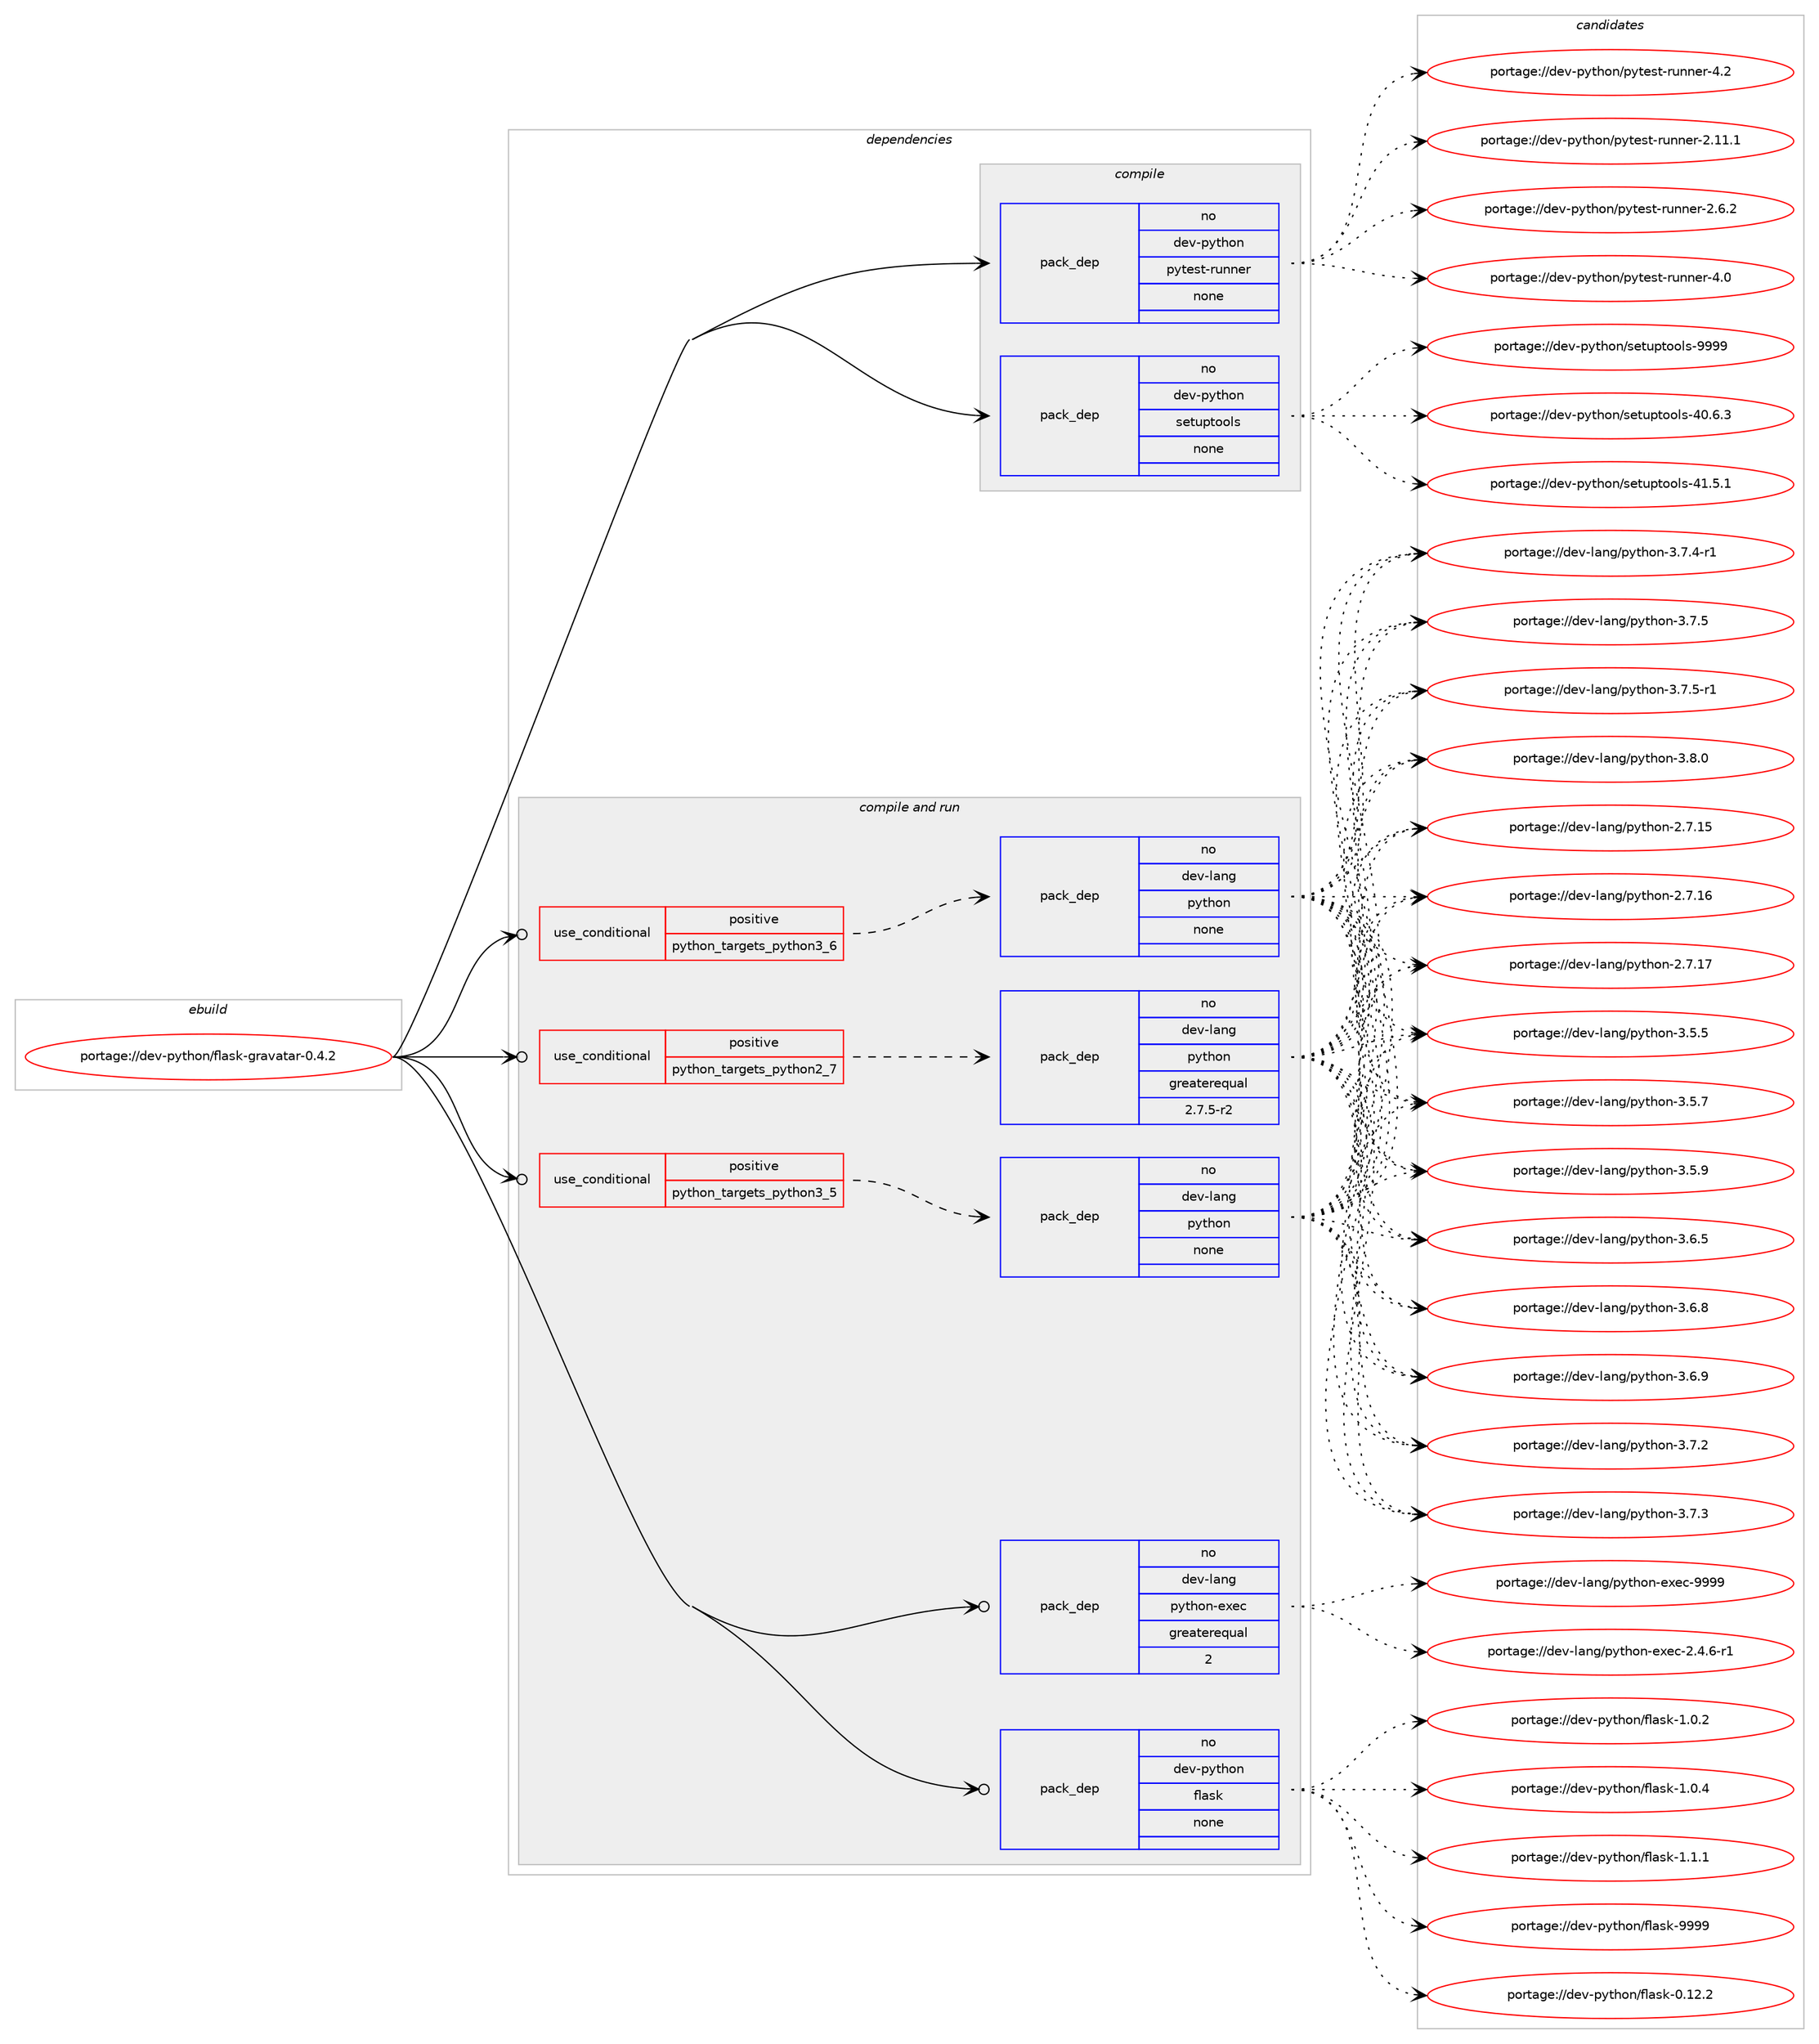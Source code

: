digraph prolog {

# *************
# Graph options
# *************

newrank=true;
concentrate=true;
compound=true;
graph [rankdir=LR,fontname=Helvetica,fontsize=10,ranksep=1.5];#, ranksep=2.5, nodesep=0.2];
edge  [arrowhead=vee];
node  [fontname=Helvetica,fontsize=10];

# **********
# The ebuild
# **********

subgraph cluster_leftcol {
color=gray;
rank=same;
label=<<i>ebuild</i>>;
id [label="portage://dev-python/flask-gravatar-0.4.2", color=red, width=4, href="../dev-python/flask-gravatar-0.4.2.svg"];
}

# ****************
# The dependencies
# ****************

subgraph cluster_midcol {
color=gray;
label=<<i>dependencies</i>>;
subgraph cluster_compile {
fillcolor="#eeeeee";
style=filled;
label=<<i>compile</i>>;
subgraph pack107707 {
dependency139732 [label=<<TABLE BORDER="0" CELLBORDER="1" CELLSPACING="0" CELLPADDING="4" WIDTH="220"><TR><TD ROWSPAN="6" CELLPADDING="30">pack_dep</TD></TR><TR><TD WIDTH="110">no</TD></TR><TR><TD>dev-python</TD></TR><TR><TD>pytest-runner</TD></TR><TR><TD>none</TD></TR><TR><TD></TD></TR></TABLE>>, shape=none, color=blue];
}
id:e -> dependency139732:w [weight=20,style="solid",arrowhead="vee"];
subgraph pack107708 {
dependency139733 [label=<<TABLE BORDER="0" CELLBORDER="1" CELLSPACING="0" CELLPADDING="4" WIDTH="220"><TR><TD ROWSPAN="6" CELLPADDING="30">pack_dep</TD></TR><TR><TD WIDTH="110">no</TD></TR><TR><TD>dev-python</TD></TR><TR><TD>setuptools</TD></TR><TR><TD>none</TD></TR><TR><TD></TD></TR></TABLE>>, shape=none, color=blue];
}
id:e -> dependency139733:w [weight=20,style="solid",arrowhead="vee"];
}
subgraph cluster_compileandrun {
fillcolor="#eeeeee";
style=filled;
label=<<i>compile and run</i>>;
subgraph cond28709 {
dependency139734 [label=<<TABLE BORDER="0" CELLBORDER="1" CELLSPACING="0" CELLPADDING="4"><TR><TD ROWSPAN="3" CELLPADDING="10">use_conditional</TD></TR><TR><TD>positive</TD></TR><TR><TD>python_targets_python2_7</TD></TR></TABLE>>, shape=none, color=red];
subgraph pack107709 {
dependency139735 [label=<<TABLE BORDER="0" CELLBORDER="1" CELLSPACING="0" CELLPADDING="4" WIDTH="220"><TR><TD ROWSPAN="6" CELLPADDING="30">pack_dep</TD></TR><TR><TD WIDTH="110">no</TD></TR><TR><TD>dev-lang</TD></TR><TR><TD>python</TD></TR><TR><TD>greaterequal</TD></TR><TR><TD>2.7.5-r2</TD></TR></TABLE>>, shape=none, color=blue];
}
dependency139734:e -> dependency139735:w [weight=20,style="dashed",arrowhead="vee"];
}
id:e -> dependency139734:w [weight=20,style="solid",arrowhead="odotvee"];
subgraph cond28710 {
dependency139736 [label=<<TABLE BORDER="0" CELLBORDER="1" CELLSPACING="0" CELLPADDING="4"><TR><TD ROWSPAN="3" CELLPADDING="10">use_conditional</TD></TR><TR><TD>positive</TD></TR><TR><TD>python_targets_python3_5</TD></TR></TABLE>>, shape=none, color=red];
subgraph pack107710 {
dependency139737 [label=<<TABLE BORDER="0" CELLBORDER="1" CELLSPACING="0" CELLPADDING="4" WIDTH="220"><TR><TD ROWSPAN="6" CELLPADDING="30">pack_dep</TD></TR><TR><TD WIDTH="110">no</TD></TR><TR><TD>dev-lang</TD></TR><TR><TD>python</TD></TR><TR><TD>none</TD></TR><TR><TD></TD></TR></TABLE>>, shape=none, color=blue];
}
dependency139736:e -> dependency139737:w [weight=20,style="dashed",arrowhead="vee"];
}
id:e -> dependency139736:w [weight=20,style="solid",arrowhead="odotvee"];
subgraph cond28711 {
dependency139738 [label=<<TABLE BORDER="0" CELLBORDER="1" CELLSPACING="0" CELLPADDING="4"><TR><TD ROWSPAN="3" CELLPADDING="10">use_conditional</TD></TR><TR><TD>positive</TD></TR><TR><TD>python_targets_python3_6</TD></TR></TABLE>>, shape=none, color=red];
subgraph pack107711 {
dependency139739 [label=<<TABLE BORDER="0" CELLBORDER="1" CELLSPACING="0" CELLPADDING="4" WIDTH="220"><TR><TD ROWSPAN="6" CELLPADDING="30">pack_dep</TD></TR><TR><TD WIDTH="110">no</TD></TR><TR><TD>dev-lang</TD></TR><TR><TD>python</TD></TR><TR><TD>none</TD></TR><TR><TD></TD></TR></TABLE>>, shape=none, color=blue];
}
dependency139738:e -> dependency139739:w [weight=20,style="dashed",arrowhead="vee"];
}
id:e -> dependency139738:w [weight=20,style="solid",arrowhead="odotvee"];
subgraph pack107712 {
dependency139740 [label=<<TABLE BORDER="0" CELLBORDER="1" CELLSPACING="0" CELLPADDING="4" WIDTH="220"><TR><TD ROWSPAN="6" CELLPADDING="30">pack_dep</TD></TR><TR><TD WIDTH="110">no</TD></TR><TR><TD>dev-lang</TD></TR><TR><TD>python-exec</TD></TR><TR><TD>greaterequal</TD></TR><TR><TD>2</TD></TR></TABLE>>, shape=none, color=blue];
}
id:e -> dependency139740:w [weight=20,style="solid",arrowhead="odotvee"];
subgraph pack107713 {
dependency139741 [label=<<TABLE BORDER="0" CELLBORDER="1" CELLSPACING="0" CELLPADDING="4" WIDTH="220"><TR><TD ROWSPAN="6" CELLPADDING="30">pack_dep</TD></TR><TR><TD WIDTH="110">no</TD></TR><TR><TD>dev-python</TD></TR><TR><TD>flask</TD></TR><TR><TD>none</TD></TR><TR><TD></TD></TR></TABLE>>, shape=none, color=blue];
}
id:e -> dependency139741:w [weight=20,style="solid",arrowhead="odotvee"];
}
subgraph cluster_run {
fillcolor="#eeeeee";
style=filled;
label=<<i>run</i>>;
}
}

# **************
# The candidates
# **************

subgraph cluster_choices {
rank=same;
color=gray;
label=<<i>candidates</i>>;

subgraph choice107707 {
color=black;
nodesep=1;
choiceportage10010111845112121116104111110471121211161011151164511411711011010111445504649494649 [label="portage://dev-python/pytest-runner-2.11.1", color=red, width=4,href="../dev-python/pytest-runner-2.11.1.svg"];
choiceportage100101118451121211161041111104711212111610111511645114117110110101114455046544650 [label="portage://dev-python/pytest-runner-2.6.2", color=red, width=4,href="../dev-python/pytest-runner-2.6.2.svg"];
choiceportage10010111845112121116104111110471121211161011151164511411711011010111445524648 [label="portage://dev-python/pytest-runner-4.0", color=red, width=4,href="../dev-python/pytest-runner-4.0.svg"];
choiceportage10010111845112121116104111110471121211161011151164511411711011010111445524650 [label="portage://dev-python/pytest-runner-4.2", color=red, width=4,href="../dev-python/pytest-runner-4.2.svg"];
dependency139732:e -> choiceportage10010111845112121116104111110471121211161011151164511411711011010111445504649494649:w [style=dotted,weight="100"];
dependency139732:e -> choiceportage100101118451121211161041111104711212111610111511645114117110110101114455046544650:w [style=dotted,weight="100"];
dependency139732:e -> choiceportage10010111845112121116104111110471121211161011151164511411711011010111445524648:w [style=dotted,weight="100"];
dependency139732:e -> choiceportage10010111845112121116104111110471121211161011151164511411711011010111445524650:w [style=dotted,weight="100"];
}
subgraph choice107708 {
color=black;
nodesep=1;
choiceportage100101118451121211161041111104711510111611711211611111110811545524846544651 [label="portage://dev-python/setuptools-40.6.3", color=red, width=4,href="../dev-python/setuptools-40.6.3.svg"];
choiceportage100101118451121211161041111104711510111611711211611111110811545524946534649 [label="portage://dev-python/setuptools-41.5.1", color=red, width=4,href="../dev-python/setuptools-41.5.1.svg"];
choiceportage10010111845112121116104111110471151011161171121161111111081154557575757 [label="portage://dev-python/setuptools-9999", color=red, width=4,href="../dev-python/setuptools-9999.svg"];
dependency139733:e -> choiceportage100101118451121211161041111104711510111611711211611111110811545524846544651:w [style=dotted,weight="100"];
dependency139733:e -> choiceportage100101118451121211161041111104711510111611711211611111110811545524946534649:w [style=dotted,weight="100"];
dependency139733:e -> choiceportage10010111845112121116104111110471151011161171121161111111081154557575757:w [style=dotted,weight="100"];
}
subgraph choice107709 {
color=black;
nodesep=1;
choiceportage10010111845108971101034711212111610411111045504655464953 [label="portage://dev-lang/python-2.7.15", color=red, width=4,href="../dev-lang/python-2.7.15.svg"];
choiceportage10010111845108971101034711212111610411111045504655464954 [label="portage://dev-lang/python-2.7.16", color=red, width=4,href="../dev-lang/python-2.7.16.svg"];
choiceportage10010111845108971101034711212111610411111045504655464955 [label="portage://dev-lang/python-2.7.17", color=red, width=4,href="../dev-lang/python-2.7.17.svg"];
choiceportage100101118451089711010347112121116104111110455146534653 [label="portage://dev-lang/python-3.5.5", color=red, width=4,href="../dev-lang/python-3.5.5.svg"];
choiceportage100101118451089711010347112121116104111110455146534655 [label="portage://dev-lang/python-3.5.7", color=red, width=4,href="../dev-lang/python-3.5.7.svg"];
choiceportage100101118451089711010347112121116104111110455146534657 [label="portage://dev-lang/python-3.5.9", color=red, width=4,href="../dev-lang/python-3.5.9.svg"];
choiceportage100101118451089711010347112121116104111110455146544653 [label="portage://dev-lang/python-3.6.5", color=red, width=4,href="../dev-lang/python-3.6.5.svg"];
choiceportage100101118451089711010347112121116104111110455146544656 [label="portage://dev-lang/python-3.6.8", color=red, width=4,href="../dev-lang/python-3.6.8.svg"];
choiceportage100101118451089711010347112121116104111110455146544657 [label="portage://dev-lang/python-3.6.9", color=red, width=4,href="../dev-lang/python-3.6.9.svg"];
choiceportage100101118451089711010347112121116104111110455146554650 [label="portage://dev-lang/python-3.7.2", color=red, width=4,href="../dev-lang/python-3.7.2.svg"];
choiceportage100101118451089711010347112121116104111110455146554651 [label="portage://dev-lang/python-3.7.3", color=red, width=4,href="../dev-lang/python-3.7.3.svg"];
choiceportage1001011184510897110103471121211161041111104551465546524511449 [label="portage://dev-lang/python-3.7.4-r1", color=red, width=4,href="../dev-lang/python-3.7.4-r1.svg"];
choiceportage100101118451089711010347112121116104111110455146554653 [label="portage://dev-lang/python-3.7.5", color=red, width=4,href="../dev-lang/python-3.7.5.svg"];
choiceportage1001011184510897110103471121211161041111104551465546534511449 [label="portage://dev-lang/python-3.7.5-r1", color=red, width=4,href="../dev-lang/python-3.7.5-r1.svg"];
choiceportage100101118451089711010347112121116104111110455146564648 [label="portage://dev-lang/python-3.8.0", color=red, width=4,href="../dev-lang/python-3.8.0.svg"];
dependency139735:e -> choiceportage10010111845108971101034711212111610411111045504655464953:w [style=dotted,weight="100"];
dependency139735:e -> choiceportage10010111845108971101034711212111610411111045504655464954:w [style=dotted,weight="100"];
dependency139735:e -> choiceportage10010111845108971101034711212111610411111045504655464955:w [style=dotted,weight="100"];
dependency139735:e -> choiceportage100101118451089711010347112121116104111110455146534653:w [style=dotted,weight="100"];
dependency139735:e -> choiceportage100101118451089711010347112121116104111110455146534655:w [style=dotted,weight="100"];
dependency139735:e -> choiceportage100101118451089711010347112121116104111110455146534657:w [style=dotted,weight="100"];
dependency139735:e -> choiceportage100101118451089711010347112121116104111110455146544653:w [style=dotted,weight="100"];
dependency139735:e -> choiceportage100101118451089711010347112121116104111110455146544656:w [style=dotted,weight="100"];
dependency139735:e -> choiceportage100101118451089711010347112121116104111110455146544657:w [style=dotted,weight="100"];
dependency139735:e -> choiceportage100101118451089711010347112121116104111110455146554650:w [style=dotted,weight="100"];
dependency139735:e -> choiceportage100101118451089711010347112121116104111110455146554651:w [style=dotted,weight="100"];
dependency139735:e -> choiceportage1001011184510897110103471121211161041111104551465546524511449:w [style=dotted,weight="100"];
dependency139735:e -> choiceportage100101118451089711010347112121116104111110455146554653:w [style=dotted,weight="100"];
dependency139735:e -> choiceportage1001011184510897110103471121211161041111104551465546534511449:w [style=dotted,weight="100"];
dependency139735:e -> choiceportage100101118451089711010347112121116104111110455146564648:w [style=dotted,weight="100"];
}
subgraph choice107710 {
color=black;
nodesep=1;
choiceportage10010111845108971101034711212111610411111045504655464953 [label="portage://dev-lang/python-2.7.15", color=red, width=4,href="../dev-lang/python-2.7.15.svg"];
choiceportage10010111845108971101034711212111610411111045504655464954 [label="portage://dev-lang/python-2.7.16", color=red, width=4,href="../dev-lang/python-2.7.16.svg"];
choiceportage10010111845108971101034711212111610411111045504655464955 [label="portage://dev-lang/python-2.7.17", color=red, width=4,href="../dev-lang/python-2.7.17.svg"];
choiceportage100101118451089711010347112121116104111110455146534653 [label="portage://dev-lang/python-3.5.5", color=red, width=4,href="../dev-lang/python-3.5.5.svg"];
choiceportage100101118451089711010347112121116104111110455146534655 [label="portage://dev-lang/python-3.5.7", color=red, width=4,href="../dev-lang/python-3.5.7.svg"];
choiceportage100101118451089711010347112121116104111110455146534657 [label="portage://dev-lang/python-3.5.9", color=red, width=4,href="../dev-lang/python-3.5.9.svg"];
choiceportage100101118451089711010347112121116104111110455146544653 [label="portage://dev-lang/python-3.6.5", color=red, width=4,href="../dev-lang/python-3.6.5.svg"];
choiceportage100101118451089711010347112121116104111110455146544656 [label="portage://dev-lang/python-3.6.8", color=red, width=4,href="../dev-lang/python-3.6.8.svg"];
choiceportage100101118451089711010347112121116104111110455146544657 [label="portage://dev-lang/python-3.6.9", color=red, width=4,href="../dev-lang/python-3.6.9.svg"];
choiceportage100101118451089711010347112121116104111110455146554650 [label="portage://dev-lang/python-3.7.2", color=red, width=4,href="../dev-lang/python-3.7.2.svg"];
choiceportage100101118451089711010347112121116104111110455146554651 [label="portage://dev-lang/python-3.7.3", color=red, width=4,href="../dev-lang/python-3.7.3.svg"];
choiceportage1001011184510897110103471121211161041111104551465546524511449 [label="portage://dev-lang/python-3.7.4-r1", color=red, width=4,href="../dev-lang/python-3.7.4-r1.svg"];
choiceportage100101118451089711010347112121116104111110455146554653 [label="portage://dev-lang/python-3.7.5", color=red, width=4,href="../dev-lang/python-3.7.5.svg"];
choiceportage1001011184510897110103471121211161041111104551465546534511449 [label="portage://dev-lang/python-3.7.5-r1", color=red, width=4,href="../dev-lang/python-3.7.5-r1.svg"];
choiceportage100101118451089711010347112121116104111110455146564648 [label="portage://dev-lang/python-3.8.0", color=red, width=4,href="../dev-lang/python-3.8.0.svg"];
dependency139737:e -> choiceportage10010111845108971101034711212111610411111045504655464953:w [style=dotted,weight="100"];
dependency139737:e -> choiceportage10010111845108971101034711212111610411111045504655464954:w [style=dotted,weight="100"];
dependency139737:e -> choiceportage10010111845108971101034711212111610411111045504655464955:w [style=dotted,weight="100"];
dependency139737:e -> choiceportage100101118451089711010347112121116104111110455146534653:w [style=dotted,weight="100"];
dependency139737:e -> choiceportage100101118451089711010347112121116104111110455146534655:w [style=dotted,weight="100"];
dependency139737:e -> choiceportage100101118451089711010347112121116104111110455146534657:w [style=dotted,weight="100"];
dependency139737:e -> choiceportage100101118451089711010347112121116104111110455146544653:w [style=dotted,weight="100"];
dependency139737:e -> choiceportage100101118451089711010347112121116104111110455146544656:w [style=dotted,weight="100"];
dependency139737:e -> choiceportage100101118451089711010347112121116104111110455146544657:w [style=dotted,weight="100"];
dependency139737:e -> choiceportage100101118451089711010347112121116104111110455146554650:w [style=dotted,weight="100"];
dependency139737:e -> choiceportage100101118451089711010347112121116104111110455146554651:w [style=dotted,weight="100"];
dependency139737:e -> choiceportage1001011184510897110103471121211161041111104551465546524511449:w [style=dotted,weight="100"];
dependency139737:e -> choiceportage100101118451089711010347112121116104111110455146554653:w [style=dotted,weight="100"];
dependency139737:e -> choiceportage1001011184510897110103471121211161041111104551465546534511449:w [style=dotted,weight="100"];
dependency139737:e -> choiceportage100101118451089711010347112121116104111110455146564648:w [style=dotted,weight="100"];
}
subgraph choice107711 {
color=black;
nodesep=1;
choiceportage10010111845108971101034711212111610411111045504655464953 [label="portage://dev-lang/python-2.7.15", color=red, width=4,href="../dev-lang/python-2.7.15.svg"];
choiceportage10010111845108971101034711212111610411111045504655464954 [label="portage://dev-lang/python-2.7.16", color=red, width=4,href="../dev-lang/python-2.7.16.svg"];
choiceportage10010111845108971101034711212111610411111045504655464955 [label="portage://dev-lang/python-2.7.17", color=red, width=4,href="../dev-lang/python-2.7.17.svg"];
choiceportage100101118451089711010347112121116104111110455146534653 [label="portage://dev-lang/python-3.5.5", color=red, width=4,href="../dev-lang/python-3.5.5.svg"];
choiceportage100101118451089711010347112121116104111110455146534655 [label="portage://dev-lang/python-3.5.7", color=red, width=4,href="../dev-lang/python-3.5.7.svg"];
choiceportage100101118451089711010347112121116104111110455146534657 [label="portage://dev-lang/python-3.5.9", color=red, width=4,href="../dev-lang/python-3.5.9.svg"];
choiceportage100101118451089711010347112121116104111110455146544653 [label="portage://dev-lang/python-3.6.5", color=red, width=4,href="../dev-lang/python-3.6.5.svg"];
choiceportage100101118451089711010347112121116104111110455146544656 [label="portage://dev-lang/python-3.6.8", color=red, width=4,href="../dev-lang/python-3.6.8.svg"];
choiceportage100101118451089711010347112121116104111110455146544657 [label="portage://dev-lang/python-3.6.9", color=red, width=4,href="../dev-lang/python-3.6.9.svg"];
choiceportage100101118451089711010347112121116104111110455146554650 [label="portage://dev-lang/python-3.7.2", color=red, width=4,href="../dev-lang/python-3.7.2.svg"];
choiceportage100101118451089711010347112121116104111110455146554651 [label="portage://dev-lang/python-3.7.3", color=red, width=4,href="../dev-lang/python-3.7.3.svg"];
choiceportage1001011184510897110103471121211161041111104551465546524511449 [label="portage://dev-lang/python-3.7.4-r1", color=red, width=4,href="../dev-lang/python-3.7.4-r1.svg"];
choiceportage100101118451089711010347112121116104111110455146554653 [label="portage://dev-lang/python-3.7.5", color=red, width=4,href="../dev-lang/python-3.7.5.svg"];
choiceportage1001011184510897110103471121211161041111104551465546534511449 [label="portage://dev-lang/python-3.7.5-r1", color=red, width=4,href="../dev-lang/python-3.7.5-r1.svg"];
choiceportage100101118451089711010347112121116104111110455146564648 [label="portage://dev-lang/python-3.8.0", color=red, width=4,href="../dev-lang/python-3.8.0.svg"];
dependency139739:e -> choiceportage10010111845108971101034711212111610411111045504655464953:w [style=dotted,weight="100"];
dependency139739:e -> choiceportage10010111845108971101034711212111610411111045504655464954:w [style=dotted,weight="100"];
dependency139739:e -> choiceportage10010111845108971101034711212111610411111045504655464955:w [style=dotted,weight="100"];
dependency139739:e -> choiceportage100101118451089711010347112121116104111110455146534653:w [style=dotted,weight="100"];
dependency139739:e -> choiceportage100101118451089711010347112121116104111110455146534655:w [style=dotted,weight="100"];
dependency139739:e -> choiceportage100101118451089711010347112121116104111110455146534657:w [style=dotted,weight="100"];
dependency139739:e -> choiceportage100101118451089711010347112121116104111110455146544653:w [style=dotted,weight="100"];
dependency139739:e -> choiceportage100101118451089711010347112121116104111110455146544656:w [style=dotted,weight="100"];
dependency139739:e -> choiceportage100101118451089711010347112121116104111110455146544657:w [style=dotted,weight="100"];
dependency139739:e -> choiceportage100101118451089711010347112121116104111110455146554650:w [style=dotted,weight="100"];
dependency139739:e -> choiceportage100101118451089711010347112121116104111110455146554651:w [style=dotted,weight="100"];
dependency139739:e -> choiceportage1001011184510897110103471121211161041111104551465546524511449:w [style=dotted,weight="100"];
dependency139739:e -> choiceportage100101118451089711010347112121116104111110455146554653:w [style=dotted,weight="100"];
dependency139739:e -> choiceportage1001011184510897110103471121211161041111104551465546534511449:w [style=dotted,weight="100"];
dependency139739:e -> choiceportage100101118451089711010347112121116104111110455146564648:w [style=dotted,weight="100"];
}
subgraph choice107712 {
color=black;
nodesep=1;
choiceportage10010111845108971101034711212111610411111045101120101994550465246544511449 [label="portage://dev-lang/python-exec-2.4.6-r1", color=red, width=4,href="../dev-lang/python-exec-2.4.6-r1.svg"];
choiceportage10010111845108971101034711212111610411111045101120101994557575757 [label="portage://dev-lang/python-exec-9999", color=red, width=4,href="../dev-lang/python-exec-9999.svg"];
dependency139740:e -> choiceportage10010111845108971101034711212111610411111045101120101994550465246544511449:w [style=dotted,weight="100"];
dependency139740:e -> choiceportage10010111845108971101034711212111610411111045101120101994557575757:w [style=dotted,weight="100"];
}
subgraph choice107713 {
color=black;
nodesep=1;
choiceportage10010111845112121116104111110471021089711510745484649504650 [label="portage://dev-python/flask-0.12.2", color=red, width=4,href="../dev-python/flask-0.12.2.svg"];
choiceportage100101118451121211161041111104710210897115107454946484650 [label="portage://dev-python/flask-1.0.2", color=red, width=4,href="../dev-python/flask-1.0.2.svg"];
choiceportage100101118451121211161041111104710210897115107454946484652 [label="portage://dev-python/flask-1.0.4", color=red, width=4,href="../dev-python/flask-1.0.4.svg"];
choiceportage100101118451121211161041111104710210897115107454946494649 [label="portage://dev-python/flask-1.1.1", color=red, width=4,href="../dev-python/flask-1.1.1.svg"];
choiceportage1001011184511212111610411111047102108971151074557575757 [label="portage://dev-python/flask-9999", color=red, width=4,href="../dev-python/flask-9999.svg"];
dependency139741:e -> choiceportage10010111845112121116104111110471021089711510745484649504650:w [style=dotted,weight="100"];
dependency139741:e -> choiceportage100101118451121211161041111104710210897115107454946484650:w [style=dotted,weight="100"];
dependency139741:e -> choiceportage100101118451121211161041111104710210897115107454946484652:w [style=dotted,weight="100"];
dependency139741:e -> choiceportage100101118451121211161041111104710210897115107454946494649:w [style=dotted,weight="100"];
dependency139741:e -> choiceportage1001011184511212111610411111047102108971151074557575757:w [style=dotted,weight="100"];
}
}

}
